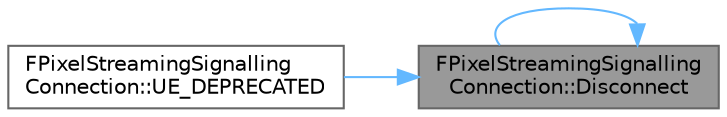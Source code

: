digraph "FPixelStreamingSignallingConnection::Disconnect"
{
 // INTERACTIVE_SVG=YES
 // LATEX_PDF_SIZE
  bgcolor="transparent";
  edge [fontname=Helvetica,fontsize=10,labelfontname=Helvetica,labelfontsize=10];
  node [fontname=Helvetica,fontsize=10,shape=box,height=0.2,width=0.4];
  rankdir="RL";
  Node1 [id="Node000001",label="FPixelStreamingSignalling\lConnection::Disconnect",height=0.2,width=0.4,color="gray40", fillcolor="grey60", style="filled", fontcolor="black",tooltip="Disconnects from the signalling server with a reason message."];
  Node1 -> Node1 [id="edge1_Node000001_Node000001",dir="back",color="steelblue1",style="solid",tooltip=" "];
  Node1 -> Node2 [id="edge2_Node000001_Node000002",dir="back",color="steelblue1",style="solid",tooltip=" "];
  Node2 [id="Node000002",label="FPixelStreamingSignalling\lConnection::UE_DEPRECATED",height=0.2,width=0.4,color="grey40", fillcolor="white", style="filled",URL="$d8/dfb/classFPixelStreamingSignallingConnection.html#acecc65d2ad9386d3537fe873be6ab401",tooltip="Disconnects from the signalling server."];
}
